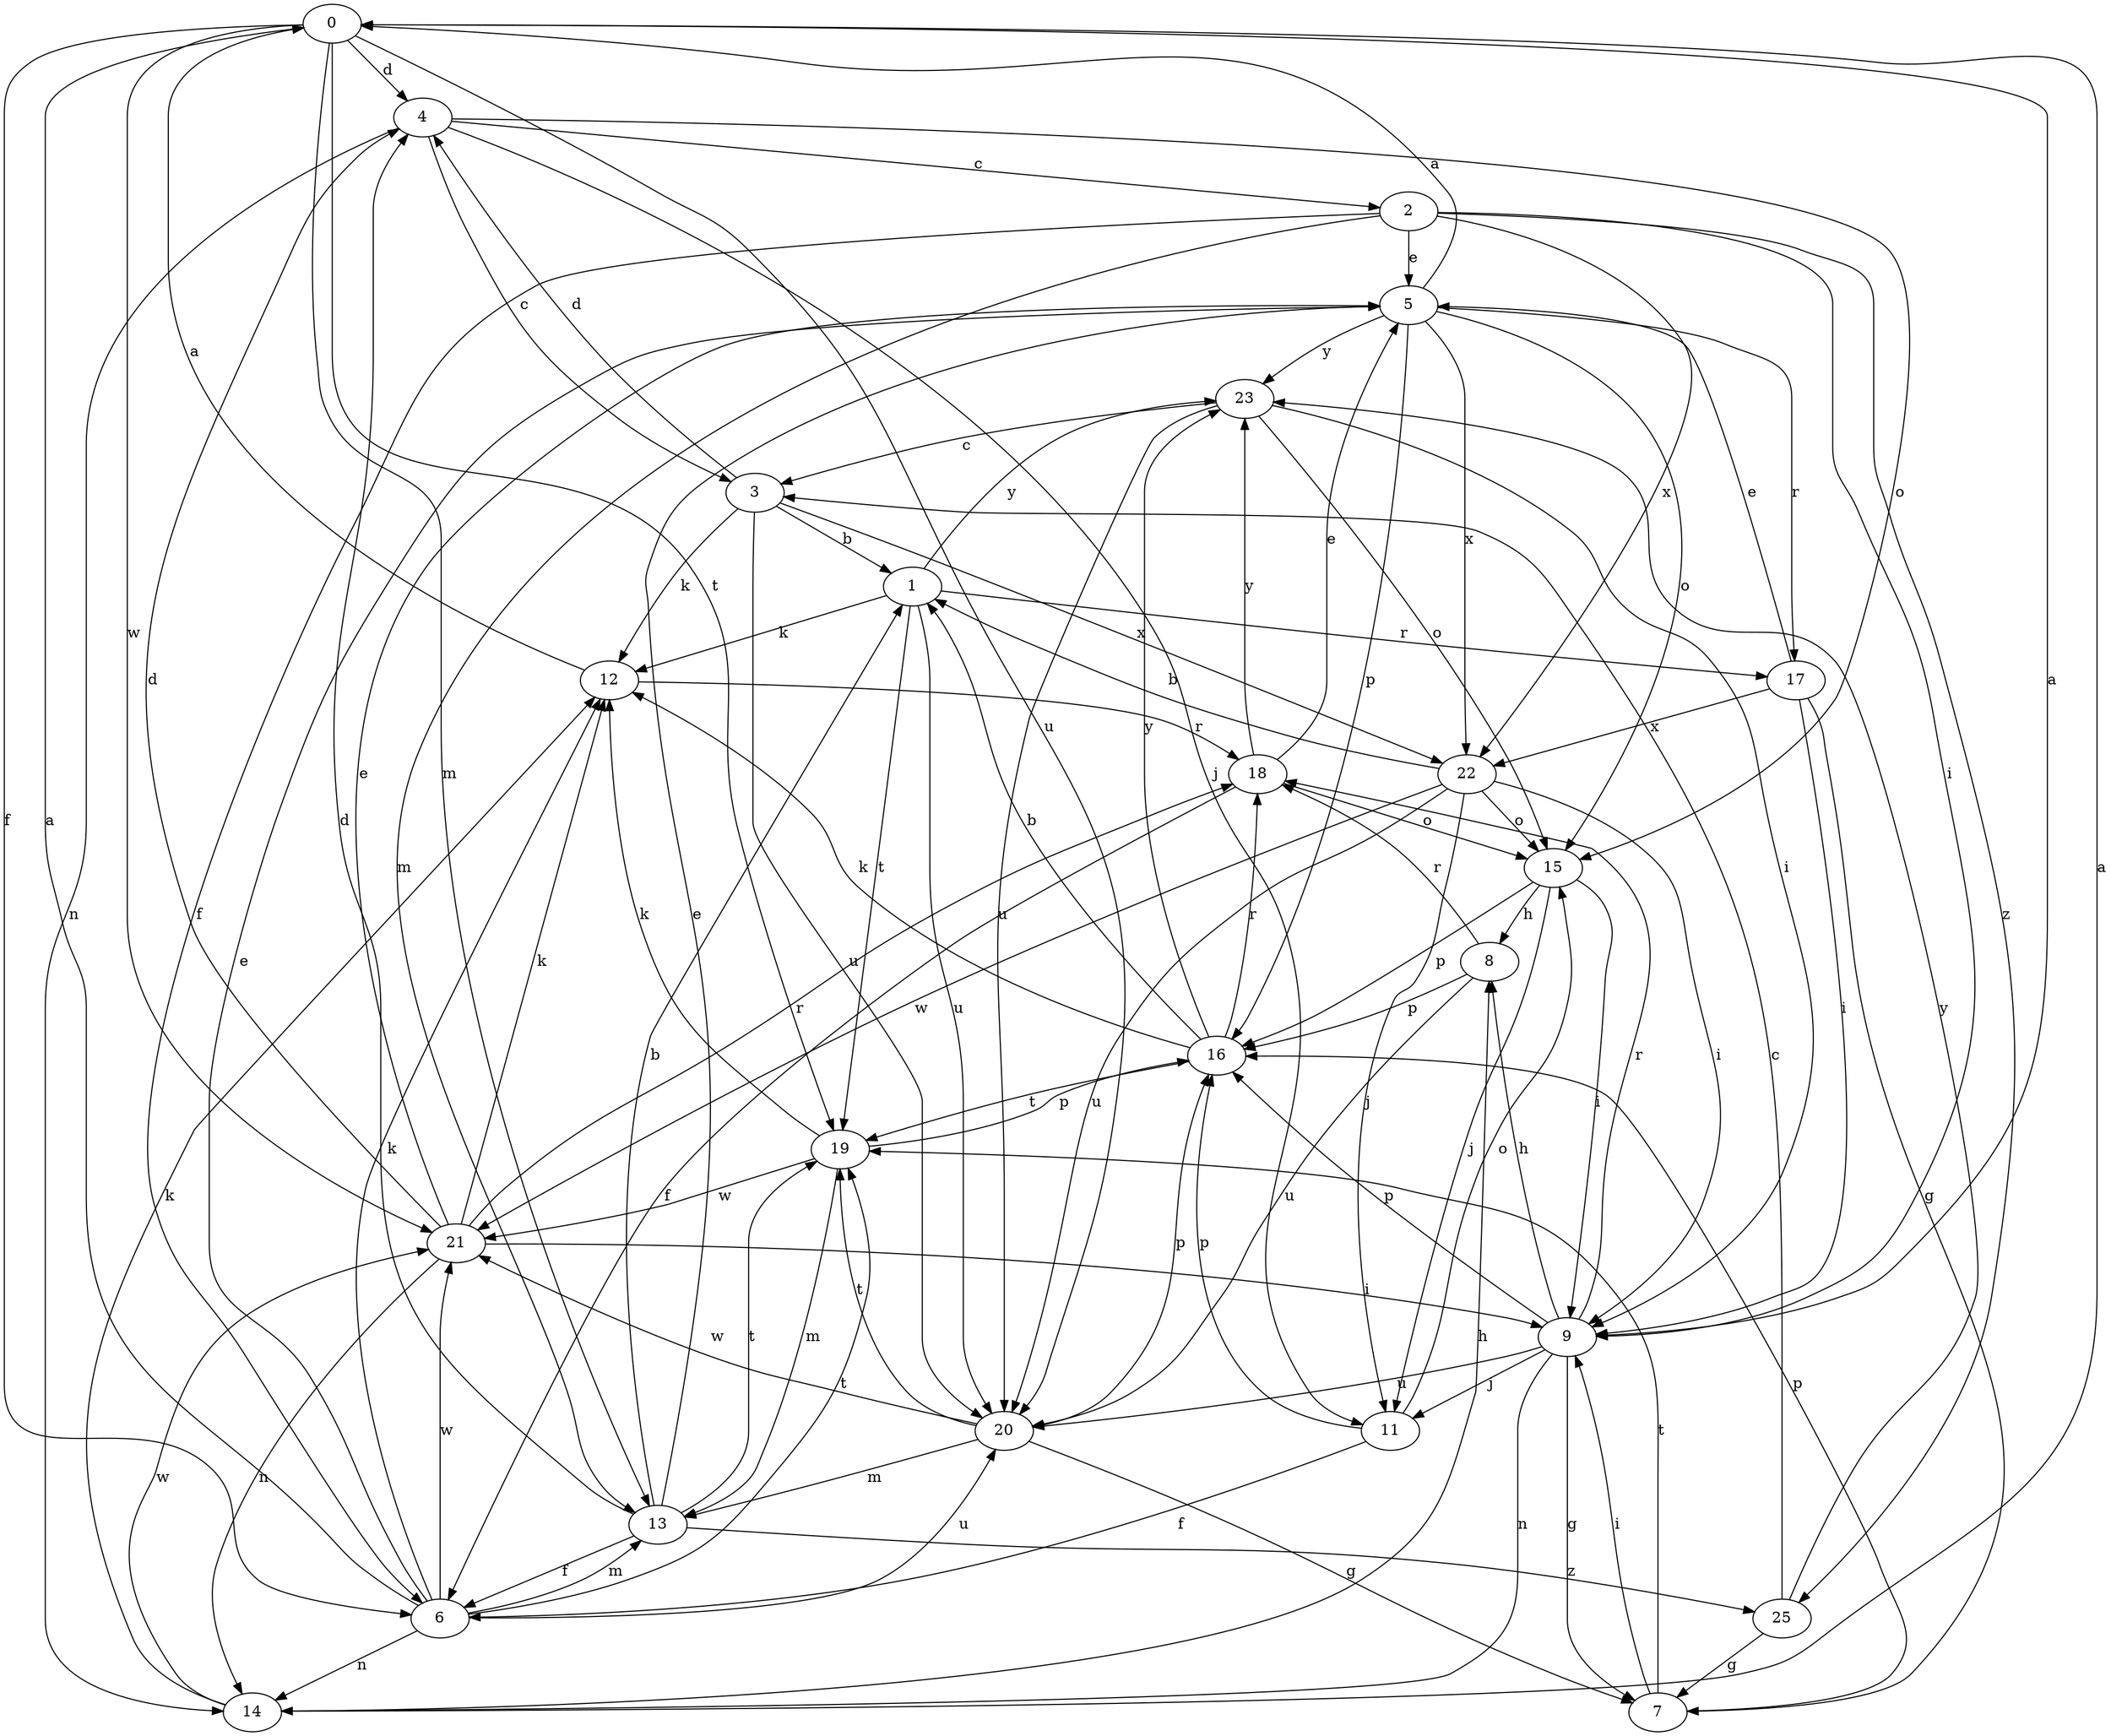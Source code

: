 strict digraph  {
0;
1;
2;
3;
4;
5;
6;
7;
8;
9;
11;
12;
13;
14;
15;
16;
17;
18;
19;
20;
21;
22;
23;
25;
0 -> 4  [label=d];
0 -> 6  [label=f];
0 -> 13  [label=m];
0 -> 19  [label=t];
0 -> 20  [label=u];
0 -> 21  [label=w];
1 -> 12  [label=k];
1 -> 17  [label=r];
1 -> 19  [label=t];
1 -> 20  [label=u];
1 -> 23  [label=y];
2 -> 5  [label=e];
2 -> 6  [label=f];
2 -> 9  [label=i];
2 -> 13  [label=m];
2 -> 22  [label=x];
2 -> 25  [label=z];
3 -> 1  [label=b];
3 -> 4  [label=d];
3 -> 12  [label=k];
3 -> 20  [label=u];
3 -> 22  [label=x];
4 -> 2  [label=c];
4 -> 3  [label=c];
4 -> 11  [label=j];
4 -> 14  [label=n];
4 -> 15  [label=o];
5 -> 0  [label=a];
5 -> 15  [label=o];
5 -> 16  [label=p];
5 -> 17  [label=r];
5 -> 22  [label=x];
5 -> 23  [label=y];
6 -> 0  [label=a];
6 -> 5  [label=e];
6 -> 12  [label=k];
6 -> 13  [label=m];
6 -> 14  [label=n];
6 -> 19  [label=t];
6 -> 20  [label=u];
6 -> 21  [label=w];
7 -> 9  [label=i];
7 -> 16  [label=p];
7 -> 19  [label=t];
8 -> 16  [label=p];
8 -> 18  [label=r];
8 -> 20  [label=u];
9 -> 0  [label=a];
9 -> 7  [label=g];
9 -> 8  [label=h];
9 -> 11  [label=j];
9 -> 14  [label=n];
9 -> 16  [label=p];
9 -> 18  [label=r];
9 -> 20  [label=u];
11 -> 6  [label=f];
11 -> 15  [label=o];
11 -> 16  [label=p];
12 -> 0  [label=a];
12 -> 18  [label=r];
13 -> 1  [label=b];
13 -> 4  [label=d];
13 -> 5  [label=e];
13 -> 6  [label=f];
13 -> 19  [label=t];
13 -> 25  [label=z];
14 -> 0  [label=a];
14 -> 8  [label=h];
14 -> 12  [label=k];
14 -> 21  [label=w];
15 -> 8  [label=h];
15 -> 9  [label=i];
15 -> 11  [label=j];
15 -> 16  [label=p];
16 -> 1  [label=b];
16 -> 12  [label=k];
16 -> 18  [label=r];
16 -> 19  [label=t];
16 -> 23  [label=y];
17 -> 5  [label=e];
17 -> 7  [label=g];
17 -> 9  [label=i];
17 -> 22  [label=x];
18 -> 5  [label=e];
18 -> 6  [label=f];
18 -> 15  [label=o];
18 -> 23  [label=y];
19 -> 12  [label=k];
19 -> 13  [label=m];
19 -> 16  [label=p];
19 -> 21  [label=w];
20 -> 7  [label=g];
20 -> 13  [label=m];
20 -> 16  [label=p];
20 -> 19  [label=t];
20 -> 21  [label=w];
21 -> 4  [label=d];
21 -> 5  [label=e];
21 -> 9  [label=i];
21 -> 12  [label=k];
21 -> 14  [label=n];
21 -> 18  [label=r];
22 -> 1  [label=b];
22 -> 9  [label=i];
22 -> 11  [label=j];
22 -> 15  [label=o];
22 -> 20  [label=u];
22 -> 21  [label=w];
23 -> 3  [label=c];
23 -> 9  [label=i];
23 -> 15  [label=o];
23 -> 20  [label=u];
25 -> 3  [label=c];
25 -> 7  [label=g];
25 -> 23  [label=y];
}
